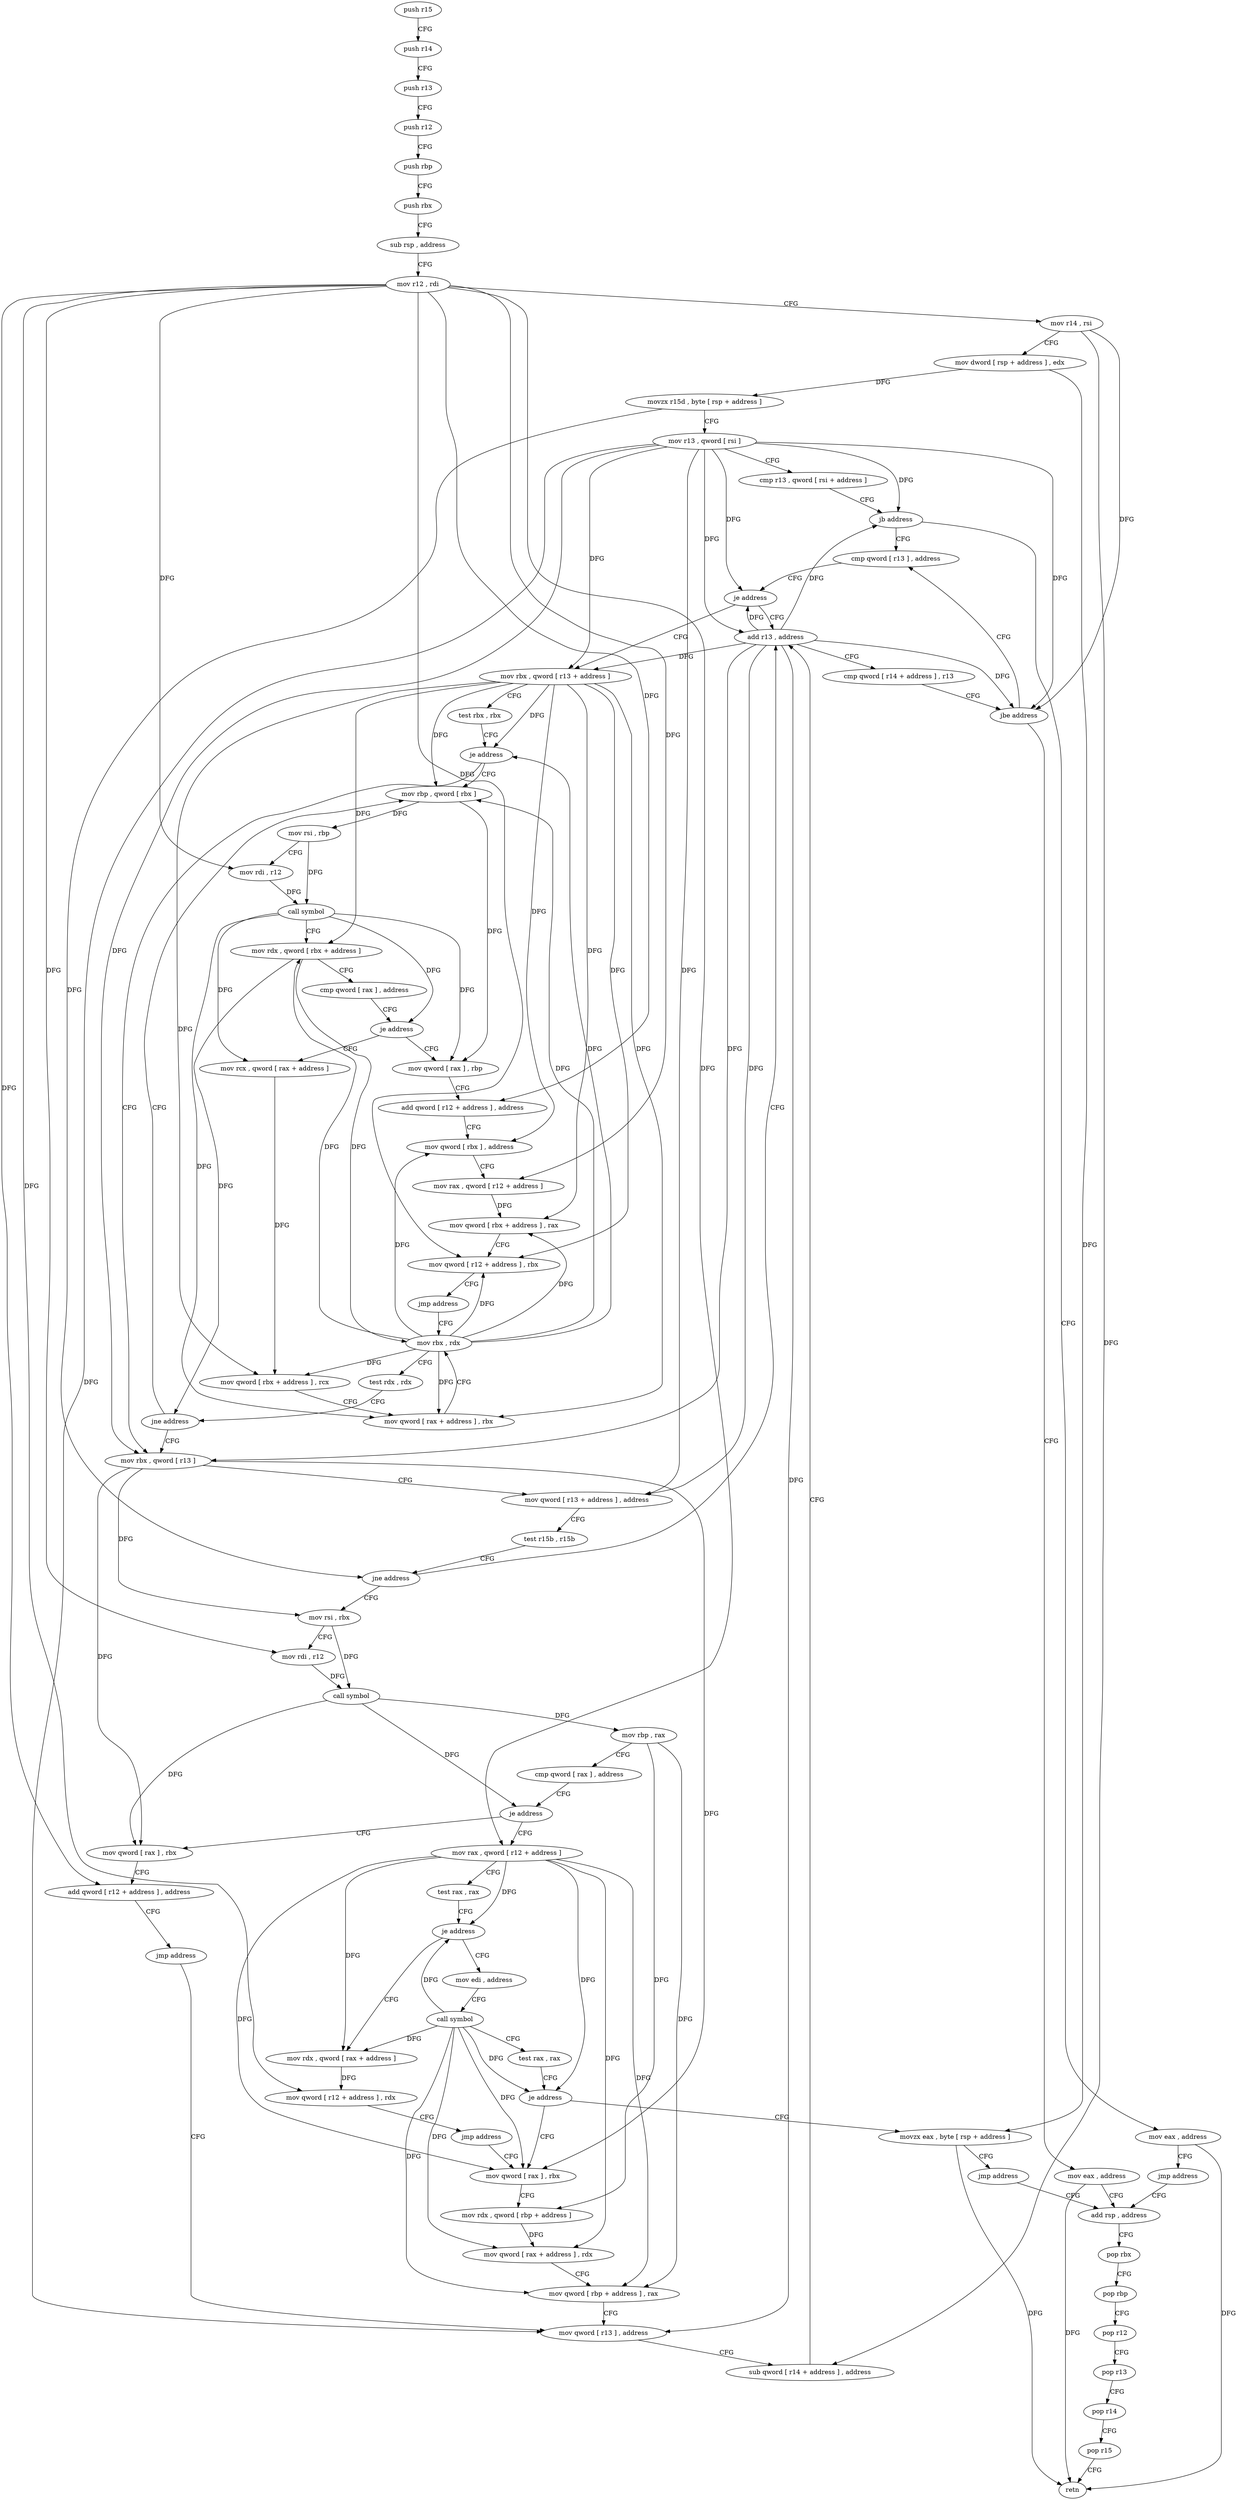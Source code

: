 digraph "func" {
"4275892" [label = "push r15" ]
"4275894" [label = "push r14" ]
"4275896" [label = "push r13" ]
"4275898" [label = "push r12" ]
"4275900" [label = "push rbp" ]
"4275901" [label = "push rbx" ]
"4275902" [label = "sub rsp , address" ]
"4275906" [label = "mov r12 , rdi" ]
"4275909" [label = "mov r14 , rsi" ]
"4275912" [label = "mov dword [ rsp + address ] , edx" ]
"4275916" [label = "movzx r15d , byte [ rsp + address ]" ]
"4275922" [label = "mov r13 , qword [ rsi ]" ]
"4275925" [label = "cmp r13 , qword [ rsi + address ]" ]
"4275929" [label = "jb address" ]
"4276034" [label = "cmp qword [ r13 ] , address" ]
"4275931" [label = "mov eax , address" ]
"4276039" [label = "je address" ]
"4276020" [label = "add r13 , address" ]
"4276041" [label = "mov rbx , qword [ r13 + address ]" ]
"4275936" [label = "jmp address" ]
"4276182" [label = "add rsp , address" ]
"4276024" [label = "cmp qword [ r14 + address ] , r13" ]
"4276028" [label = "jbe address" ]
"4276177" [label = "mov eax , address" ]
"4276045" [label = "test rbx , rbx" ]
"4276048" [label = "je address" ]
"4276098" [label = "mov rbx , qword [ r13 ]" ]
"4276050" [label = "mov rbp , qword [ rbx ]" ]
"4276186" [label = "pop rbx" ]
"4276187" [label = "pop rbp" ]
"4276188" [label = "pop r12" ]
"4276190" [label = "pop r13" ]
"4276192" [label = "pop r14" ]
"4276194" [label = "pop r15" ]
"4276196" [label = "retn" ]
"4276102" [label = "mov qword [ r13 + address ] , address" ]
"4276110" [label = "test r15b , r15b" ]
"4276113" [label = "jne address" ]
"4276115" [label = "mov rsi , rbx" ]
"4276053" [label = "mov rsi , rbp" ]
"4276056" [label = "mov rdi , r12" ]
"4276059" [label = "call symbol" ]
"4276064" [label = "mov rdx , qword [ rbx + address ]" ]
"4276068" [label = "cmp qword [ rax ] , address" ]
"4276072" [label = "je address" ]
"4275941" [label = "mov qword [ rax ] , rbp" ]
"4276078" [label = "mov rcx , qword [ rax + address ]" ]
"4276118" [label = "mov rdi , r12" ]
"4276121" [label = "call symbol" ]
"4276126" [label = "mov rbp , rax" ]
"4276129" [label = "cmp qword [ rax ] , address" ]
"4276133" [label = "je address" ]
"4276163" [label = "mov qword [ rax ] , rbx" ]
"4276135" [label = "mov rax , qword [ r12 + address ]" ]
"4275944" [label = "add qword [ r12 + address ] , address" ]
"4275950" [label = "mov qword [ rbx ] , address" ]
"4275957" [label = "mov rax , qword [ r12 + address ]" ]
"4275962" [label = "mov qword [ rbx + address ] , rax" ]
"4275966" [label = "mov qword [ r12 + address ] , rbx" ]
"4275971" [label = "jmp address" ]
"4276090" [label = "mov rbx , rdx" ]
"4276082" [label = "mov qword [ rbx + address ] , rcx" ]
"4276086" [label = "mov qword [ rax + address ] , rbx" ]
"4276166" [label = "add qword [ r12 + address ] , address" ]
"4276172" [label = "jmp address" ]
"4276007" [label = "mov qword [ r13 ] , address" ]
"4276140" [label = "test rax , rax" ]
"4276143" [label = "je address" ]
"4275973" [label = "mov edi , address" ]
"4276149" [label = "mov rdx , qword [ rax + address ]" ]
"4276093" [label = "test rdx , rdx" ]
"4276096" [label = "jne address" ]
"4276015" [label = "sub qword [ r14 + address ] , address" ]
"4275978" [label = "call symbol" ]
"4275983" [label = "test rax , rax" ]
"4275986" [label = "je address" ]
"4276197" [label = "movzx eax , byte [ rsp + address ]" ]
"4275992" [label = "mov qword [ rax ] , rbx" ]
"4276153" [label = "mov qword [ r12 + address ] , rdx" ]
"4276158" [label = "jmp address" ]
"4276202" [label = "jmp address" ]
"4275995" [label = "mov rdx , qword [ rbp + address ]" ]
"4275999" [label = "mov qword [ rax + address ] , rdx" ]
"4276003" [label = "mov qword [ rbp + address ] , rax" ]
"4275892" -> "4275894" [ label = "CFG" ]
"4275894" -> "4275896" [ label = "CFG" ]
"4275896" -> "4275898" [ label = "CFG" ]
"4275898" -> "4275900" [ label = "CFG" ]
"4275900" -> "4275901" [ label = "CFG" ]
"4275901" -> "4275902" [ label = "CFG" ]
"4275902" -> "4275906" [ label = "CFG" ]
"4275906" -> "4275909" [ label = "CFG" ]
"4275906" -> "4276056" [ label = "DFG" ]
"4275906" -> "4276118" [ label = "DFG" ]
"4275906" -> "4275944" [ label = "DFG" ]
"4275906" -> "4275957" [ label = "DFG" ]
"4275906" -> "4275966" [ label = "DFG" ]
"4275906" -> "4276166" [ label = "DFG" ]
"4275906" -> "4276135" [ label = "DFG" ]
"4275906" -> "4276153" [ label = "DFG" ]
"4275909" -> "4275912" [ label = "CFG" ]
"4275909" -> "4276028" [ label = "DFG" ]
"4275909" -> "4276015" [ label = "DFG" ]
"4275912" -> "4275916" [ label = "DFG" ]
"4275912" -> "4276197" [ label = "DFG" ]
"4275916" -> "4275922" [ label = "CFG" ]
"4275916" -> "4276113" [ label = "DFG" ]
"4275922" -> "4275925" [ label = "CFG" ]
"4275922" -> "4275929" [ label = "DFG" ]
"4275922" -> "4276039" [ label = "DFG" ]
"4275922" -> "4276020" [ label = "DFG" ]
"4275922" -> "4276028" [ label = "DFG" ]
"4275922" -> "4276041" [ label = "DFG" ]
"4275922" -> "4276098" [ label = "DFG" ]
"4275922" -> "4276102" [ label = "DFG" ]
"4275922" -> "4276007" [ label = "DFG" ]
"4275925" -> "4275929" [ label = "CFG" ]
"4275929" -> "4276034" [ label = "CFG" ]
"4275929" -> "4275931" [ label = "CFG" ]
"4276034" -> "4276039" [ label = "CFG" ]
"4275931" -> "4275936" [ label = "CFG" ]
"4275931" -> "4276196" [ label = "DFG" ]
"4276039" -> "4276020" [ label = "CFG" ]
"4276039" -> "4276041" [ label = "CFG" ]
"4276020" -> "4276024" [ label = "CFG" ]
"4276020" -> "4276039" [ label = "DFG" ]
"4276020" -> "4275929" [ label = "DFG" ]
"4276020" -> "4276028" [ label = "DFG" ]
"4276020" -> "4276041" [ label = "DFG" ]
"4276020" -> "4276098" [ label = "DFG" ]
"4276020" -> "4276102" [ label = "DFG" ]
"4276020" -> "4276007" [ label = "DFG" ]
"4276041" -> "4276045" [ label = "CFG" ]
"4276041" -> "4276048" [ label = "DFG" ]
"4276041" -> "4276050" [ label = "DFG" ]
"4276041" -> "4276064" [ label = "DFG" ]
"4276041" -> "4275950" [ label = "DFG" ]
"4276041" -> "4275962" [ label = "DFG" ]
"4276041" -> "4275966" [ label = "DFG" ]
"4276041" -> "4276082" [ label = "DFG" ]
"4276041" -> "4276086" [ label = "DFG" ]
"4275936" -> "4276182" [ label = "CFG" ]
"4276182" -> "4276186" [ label = "CFG" ]
"4276024" -> "4276028" [ label = "CFG" ]
"4276028" -> "4276177" [ label = "CFG" ]
"4276028" -> "4276034" [ label = "CFG" ]
"4276177" -> "4276182" [ label = "CFG" ]
"4276177" -> "4276196" [ label = "DFG" ]
"4276045" -> "4276048" [ label = "CFG" ]
"4276048" -> "4276098" [ label = "CFG" ]
"4276048" -> "4276050" [ label = "CFG" ]
"4276098" -> "4276102" [ label = "CFG" ]
"4276098" -> "4276115" [ label = "DFG" ]
"4276098" -> "4276163" [ label = "DFG" ]
"4276098" -> "4275992" [ label = "DFG" ]
"4276050" -> "4276053" [ label = "DFG" ]
"4276050" -> "4275941" [ label = "DFG" ]
"4276186" -> "4276187" [ label = "CFG" ]
"4276187" -> "4276188" [ label = "CFG" ]
"4276188" -> "4276190" [ label = "CFG" ]
"4276190" -> "4276192" [ label = "CFG" ]
"4276192" -> "4276194" [ label = "CFG" ]
"4276194" -> "4276196" [ label = "CFG" ]
"4276102" -> "4276110" [ label = "CFG" ]
"4276110" -> "4276113" [ label = "CFG" ]
"4276113" -> "4276020" [ label = "CFG" ]
"4276113" -> "4276115" [ label = "CFG" ]
"4276115" -> "4276118" [ label = "CFG" ]
"4276115" -> "4276121" [ label = "DFG" ]
"4276053" -> "4276056" [ label = "CFG" ]
"4276053" -> "4276059" [ label = "DFG" ]
"4276056" -> "4276059" [ label = "DFG" ]
"4276059" -> "4276064" [ label = "CFG" ]
"4276059" -> "4276072" [ label = "DFG" ]
"4276059" -> "4275941" [ label = "DFG" ]
"4276059" -> "4276078" [ label = "DFG" ]
"4276059" -> "4276086" [ label = "DFG" ]
"4276064" -> "4276068" [ label = "CFG" ]
"4276064" -> "4276090" [ label = "DFG" ]
"4276064" -> "4276096" [ label = "DFG" ]
"4276068" -> "4276072" [ label = "CFG" ]
"4276072" -> "4275941" [ label = "CFG" ]
"4276072" -> "4276078" [ label = "CFG" ]
"4275941" -> "4275944" [ label = "CFG" ]
"4276078" -> "4276082" [ label = "DFG" ]
"4276118" -> "4276121" [ label = "DFG" ]
"4276121" -> "4276126" [ label = "DFG" ]
"4276121" -> "4276133" [ label = "DFG" ]
"4276121" -> "4276163" [ label = "DFG" ]
"4276126" -> "4276129" [ label = "CFG" ]
"4276126" -> "4275995" [ label = "DFG" ]
"4276126" -> "4276003" [ label = "DFG" ]
"4276129" -> "4276133" [ label = "CFG" ]
"4276133" -> "4276163" [ label = "CFG" ]
"4276133" -> "4276135" [ label = "CFG" ]
"4276163" -> "4276166" [ label = "CFG" ]
"4276135" -> "4276140" [ label = "CFG" ]
"4276135" -> "4276143" [ label = "DFG" ]
"4276135" -> "4275986" [ label = "DFG" ]
"4276135" -> "4276149" [ label = "DFG" ]
"4276135" -> "4275992" [ label = "DFG" ]
"4276135" -> "4275999" [ label = "DFG" ]
"4276135" -> "4276003" [ label = "DFG" ]
"4275944" -> "4275950" [ label = "CFG" ]
"4275950" -> "4275957" [ label = "CFG" ]
"4275957" -> "4275962" [ label = "DFG" ]
"4275962" -> "4275966" [ label = "CFG" ]
"4275966" -> "4275971" [ label = "CFG" ]
"4275971" -> "4276090" [ label = "CFG" ]
"4276090" -> "4276093" [ label = "CFG" ]
"4276090" -> "4276048" [ label = "DFG" ]
"4276090" -> "4276050" [ label = "DFG" ]
"4276090" -> "4276064" [ label = "DFG" ]
"4276090" -> "4275950" [ label = "DFG" ]
"4276090" -> "4275966" [ label = "DFG" ]
"4276090" -> "4276086" [ label = "DFG" ]
"4276090" -> "4275962" [ label = "DFG" ]
"4276090" -> "4276082" [ label = "DFG" ]
"4276082" -> "4276086" [ label = "CFG" ]
"4276086" -> "4276090" [ label = "CFG" ]
"4276166" -> "4276172" [ label = "CFG" ]
"4276172" -> "4276007" [ label = "CFG" ]
"4276007" -> "4276015" [ label = "CFG" ]
"4276140" -> "4276143" [ label = "CFG" ]
"4276143" -> "4275973" [ label = "CFG" ]
"4276143" -> "4276149" [ label = "CFG" ]
"4275973" -> "4275978" [ label = "CFG" ]
"4276149" -> "4276153" [ label = "DFG" ]
"4276093" -> "4276096" [ label = "CFG" ]
"4276096" -> "4276050" [ label = "CFG" ]
"4276096" -> "4276098" [ label = "CFG" ]
"4276015" -> "4276020" [ label = "CFG" ]
"4275978" -> "4275983" [ label = "CFG" ]
"4275978" -> "4276143" [ label = "DFG" ]
"4275978" -> "4275986" [ label = "DFG" ]
"4275978" -> "4276149" [ label = "DFG" ]
"4275978" -> "4275992" [ label = "DFG" ]
"4275978" -> "4275999" [ label = "DFG" ]
"4275978" -> "4276003" [ label = "DFG" ]
"4275983" -> "4275986" [ label = "CFG" ]
"4275986" -> "4276197" [ label = "CFG" ]
"4275986" -> "4275992" [ label = "CFG" ]
"4276197" -> "4276202" [ label = "CFG" ]
"4276197" -> "4276196" [ label = "DFG" ]
"4275992" -> "4275995" [ label = "CFG" ]
"4276153" -> "4276158" [ label = "CFG" ]
"4276158" -> "4275992" [ label = "CFG" ]
"4276202" -> "4276182" [ label = "CFG" ]
"4275995" -> "4275999" [ label = "DFG" ]
"4275999" -> "4276003" [ label = "CFG" ]
"4276003" -> "4276007" [ label = "CFG" ]
}
